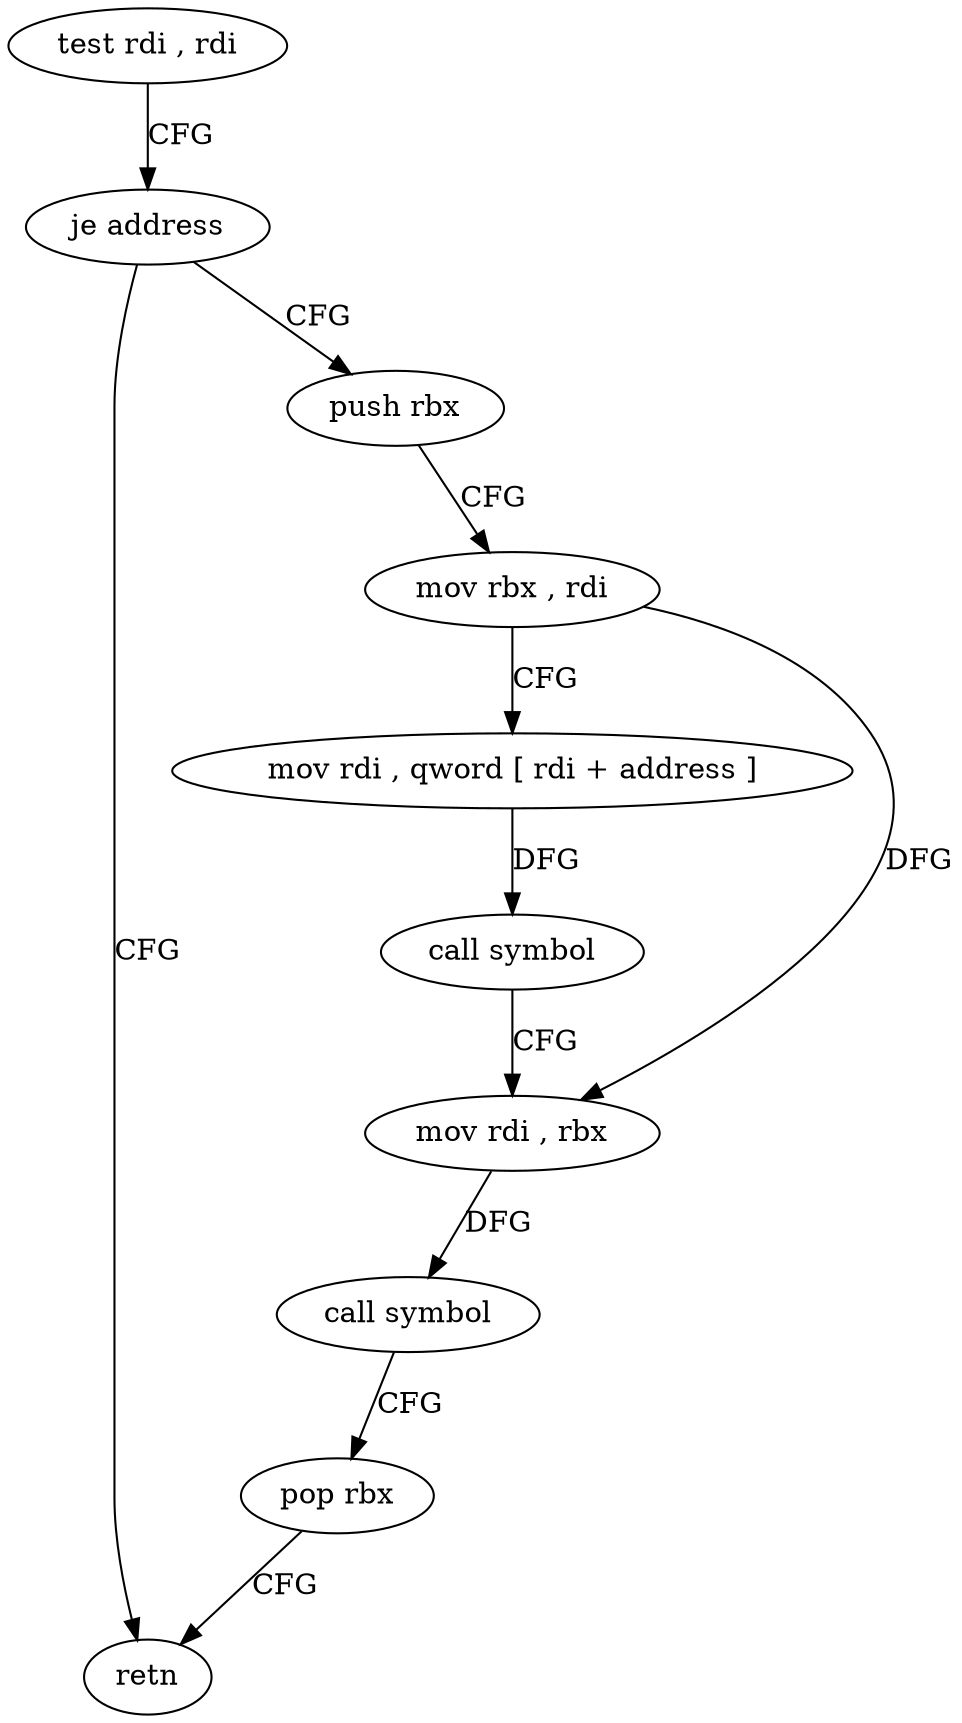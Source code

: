 digraph "func" {
"104016" [label = "test rdi , rdi" ]
"104019" [label = "je address" ]
"104043" [label = "retn" ]
"104021" [label = "push rbx" ]
"104022" [label = "mov rbx , rdi" ]
"104025" [label = "mov rdi , qword [ rdi + address ]" ]
"104029" [label = "call symbol" ]
"104034" [label = "mov rdi , rbx" ]
"104037" [label = "call symbol" ]
"104042" [label = "pop rbx" ]
"104016" -> "104019" [ label = "CFG" ]
"104019" -> "104043" [ label = "CFG" ]
"104019" -> "104021" [ label = "CFG" ]
"104021" -> "104022" [ label = "CFG" ]
"104022" -> "104025" [ label = "CFG" ]
"104022" -> "104034" [ label = "DFG" ]
"104025" -> "104029" [ label = "DFG" ]
"104029" -> "104034" [ label = "CFG" ]
"104034" -> "104037" [ label = "DFG" ]
"104037" -> "104042" [ label = "CFG" ]
"104042" -> "104043" [ label = "CFG" ]
}
